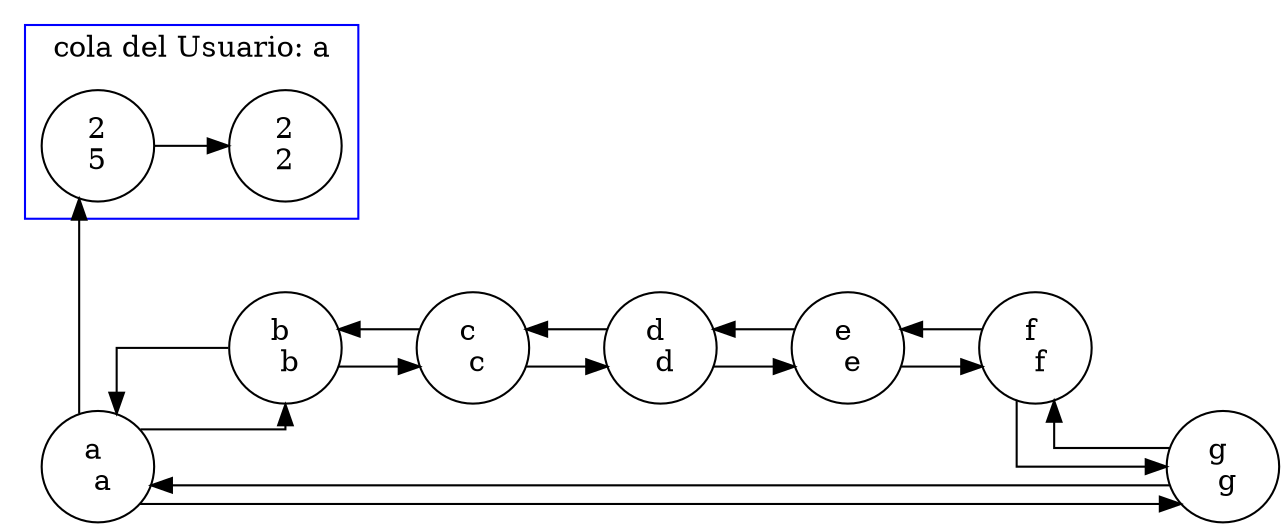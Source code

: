 digraph listaUsuarios {
rankdir = LR
size = "100,100" 
nodesep = 0.6
splines=ortho
"a \n a"->"b \n b"
"b \n b"->"c \n c"
"c \n c"->"d \n d"
"d \n d"->"e \n e"
"e \n e"->"f \n f"
"f \n f"->"g \n g"
"g \n g"->"a \n a"
"g \n g"->"f \n f"
"f \n f"->"e \n e"
"e \n e"->"d \n d"
"d \n d"->"c \n c"
"c \n c"->"b \n b"
"b \n b"->"a \n a"
"a \n a"->"g \n g"
cola1[ label = "2\n5"]
"a \n a"->cola1 [constraint = false]
subgraph cluster_1{
cola2[ label = "2\n2"]
cola1-> cola2
color=blue
label = "cola del Usuario: a"
}

}